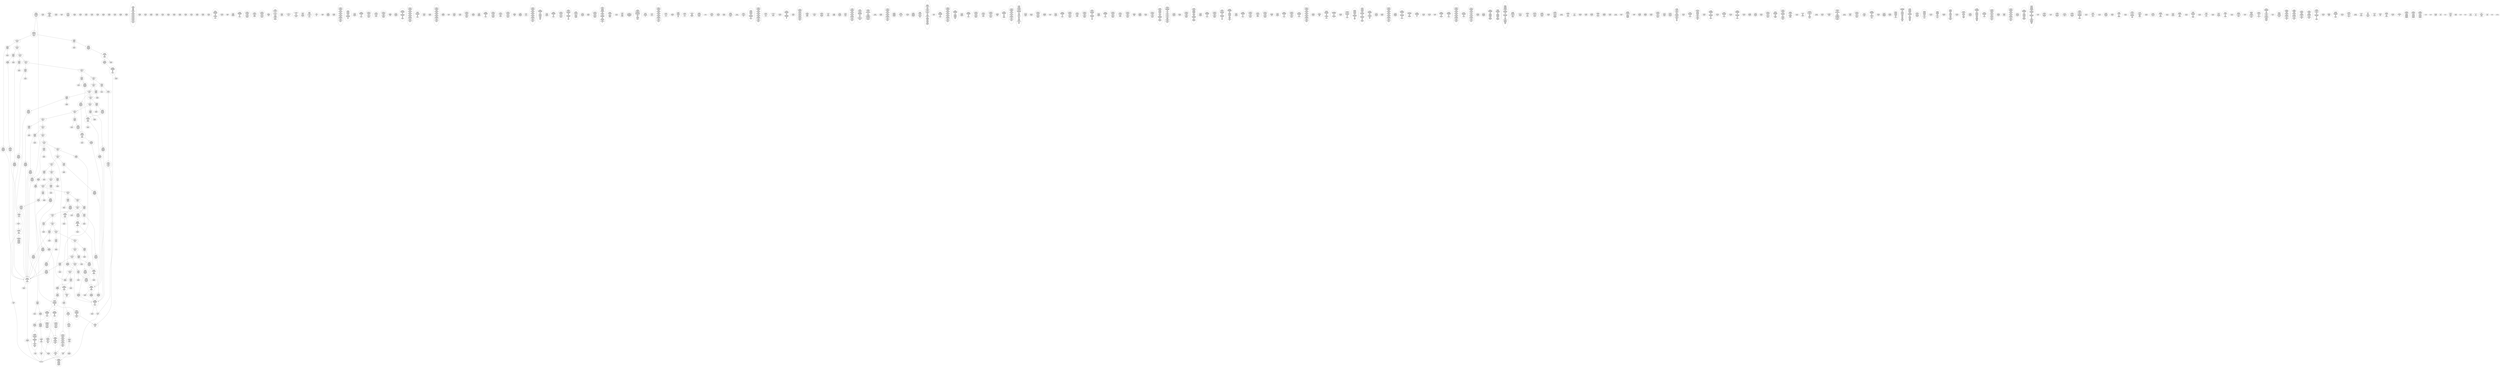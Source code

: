 /* Generated by GvGen v.1.0 (https://www.github.com/stricaud/gvgen) */

digraph G {
compound=true;
   node1 [label="[anywhere]"];
   node2 [label="# 0x0
PUSHX Data
PUSHX Data
MSTORE
PUSHX LogicData
CALLDATASIZE
LT
PUSHX Data
JUMPI
"];
   node3 [label="# 0xd
PUSHX Data
CALLDATALOAD
PUSHX BitData
SHR
PUSHX LogicData
EQ
PUSHX Data
JUMPI
"];
   node4 [label="# 0x1e
PUSHX LogicData
EQ
PUSHX Data
JUMPI
"];
   node5 [label="# 0x29
PUSHX LogicData
EQ
PUSHX Data
JUMPI
"];
   node6 [label="# 0x34
PUSHX LogicData
EQ
PUSHX Data
JUMPI
"];
   node7 [label="# 0x3f
PUSHX LogicData
EQ
PUSHX Data
JUMPI
"];
   node8 [label="# 0x4a
PUSHX LogicData
EQ
PUSHX Data
JUMPI
"];
   node9 [label="# 0x55
PUSHX LogicData
EQ
PUSHX Data
JUMPI
"];
   node10 [label="# 0x60
PUSHX LogicData
EQ
PUSHX Data
JUMPI
"];
   node11 [label="# 0x6b
PUSHX LogicData
EQ
PUSHX Data
JUMPI
"];
   node12 [label="# 0x76
PUSHX LogicData
EQ
PUSHX Data
JUMPI
"];
   node13 [label="# 0x81
PUSHX LogicData
EQ
PUSHX Data
JUMPI
"];
   node14 [label="# 0x8c
PUSHX LogicData
EQ
PUSHX Data
JUMPI
"];
   node15 [label="# 0x97
PUSHX LogicData
EQ
PUSHX Data
JUMPI
"];
   node16 [label="# 0xa2
PUSHX LogicData
EQ
PUSHX Data
JUMPI
"];
   node17 [label="# 0xad
PUSHX LogicData
EQ
PUSHX Data
JUMPI
"];
   node18 [label="# 0xb8
PUSHX LogicData
EQ
PUSHX Data
JUMPI
"];
   node19 [label="# 0xc3
PUSHX LogicData
EQ
PUSHX Data
JUMPI
"];
   node20 [label="# 0xce
PUSHX LogicData
EQ
PUSHX Data
JUMPI
"];
   node21 [label="# 0xd9
PUSHX LogicData
EQ
PUSHX Data
JUMPI
"];
   node22 [label="# 0xe4
PUSHX LogicData
EQ
PUSHX Data
JUMPI
"];
   node23 [label="# 0xef
PUSHX LogicData
EQ
PUSHX Data
JUMPI
"];
   node24 [label="# 0xfa
PUSHX LogicData
EQ
PUSHX Data
JUMPI
"];
   node25 [label="# 0x105
PUSHX LogicData
EQ
PUSHX Data
JUMPI
"];
   node26 [label="# 0x110
PUSHX LogicData
EQ
PUSHX Data
JUMPI
"];
   node27 [label="# 0x11b
PUSHX LogicData
EQ
PUSHX Data
JUMPI
"];
   node28 [label="# 0x126
PUSHX LogicData
EQ
PUSHX Data
JUMPI
"];
   node29 [label="# 0x131
PUSHX LogicData
EQ
PUSHX Data
JUMPI
"];
   node30 [label="# 0x13c
PUSHX LogicData
EQ
PUSHX Data
JUMPI
"];
   node31 [label="# 0x147
PUSHX LogicData
EQ
PUSHX Data
JUMPI
"];
   node32 [label="# 0x152
PUSHX LogicData
EQ
PUSHX Data
JUMPI
"];
   node33 [label="# 0x15d
PUSHX LogicData
EQ
PUSHX Data
JUMPI
"];
   node34 [label="# 0x168
PUSHX LogicData
EQ
PUSHX Data
JUMPI
"];
   node35 [label="# 0x173
PUSHX LogicData
EQ
PUSHX Data
JUMPI
"];
   node36 [label="# 0x17e
JUMPDEST
PUSHX Data
REVERT
"];
   node37 [label="# 0x183
JUMPDEST
CALLVALUE
ISZERO
PUSHX Data
JUMPI
"];
   node38 [label="# 0x18b
PUSHX Data
REVERT
"];
   node39 [label="# 0x18f
JUMPDEST
PUSHX Data
PUSHX Data
CALLDATASIZE
PUSHX Data
PUSHX Data
JUMP
"];
   node40 [label="# 0x19e
JUMPDEST
PUSHX Data
JUMP
"];
   node41 [label="# 0x1a3
JUMPDEST
PUSHX MemData
MLOAD
ISZERO
ISZERO
MSTORE
PUSHX ArithData
ADD
"];
   node42 [label="# 0x1af
JUMPDEST
PUSHX MemData
MLOAD
SUB
RETURN
"];
   node43 [label="# 0x1b8
JUMPDEST
CALLVALUE
ISZERO
PUSHX Data
JUMPI
"];
   node44 [label="# 0x1c0
PUSHX Data
REVERT
"];
   node45 [label="# 0x1c4
JUMPDEST
PUSHX Data
PUSHX Data
CALLDATASIZE
PUSHX Data
PUSHX Data
JUMP
"];
   node46 [label="# 0x1d3
JUMPDEST
PUSHX Data
JUMP
"];
   node47 [label="# 0x1d8
JUMPDEST
STOP
"];
   node48 [label="# 0x1da
JUMPDEST
CALLVALUE
ISZERO
PUSHX Data
JUMPI
"];
   node49 [label="# 0x1e2
PUSHX Data
REVERT
"];
   node50 [label="# 0x1e6
JUMPDEST
PUSHX Data
PUSHX Data
JUMP
"];
   node51 [label="# 0x1ef
JUMPDEST
PUSHX MemData
MLOAD
PUSHX Data
PUSHX Data
JUMP
"];
   node52 [label="# 0x1fc
JUMPDEST
CALLVALUE
ISZERO
PUSHX Data
JUMPI
"];
   node53 [label="# 0x204
PUSHX Data
REVERT
"];
   node54 [label="# 0x208
JUMPDEST
PUSHX Data
PUSHX Data
CALLDATASIZE
PUSHX Data
PUSHX Data
JUMP
"];
   node55 [label="# 0x217
JUMPDEST
PUSHX Data
JUMP
"];
   node56 [label="# 0x21c
JUMPDEST
PUSHX MemData
MLOAD
PUSHX ArithData
PUSHX BitData
PUSHX BitData
SHL
SUB
AND
MSTORE
PUSHX ArithData
ADD
PUSHX Data
JUMP
"];
   node57 [label="# 0x234
JUMPDEST
CALLVALUE
ISZERO
PUSHX Data
JUMPI
"];
   node58 [label="# 0x23c
PUSHX Data
REVERT
"];
   node59 [label="# 0x240
JUMPDEST
PUSHX Data
PUSHX Data
CALLDATASIZE
PUSHX Data
PUSHX Data
JUMP
"];
   node60 [label="# 0x24f
JUMPDEST
PUSHX Data
JUMP
"];
   node61 [label="# 0x254
JUMPDEST
CALLVALUE
ISZERO
PUSHX Data
JUMPI
"];
   node62 [label="# 0x25c
PUSHX Data
REVERT
"];
   node63 [label="# 0x260
JUMPDEST
PUSHX Data
PUSHX Data
CALLDATASIZE
PUSHX Data
PUSHX Data
JUMP
"];
   node64 [label="# 0x26f
JUMPDEST
PUSHX Data
JUMP
"];
   node65 [label="# 0x274
JUMPDEST
CALLVALUE
ISZERO
PUSHX Data
JUMPI
"];
   node66 [label="# 0x27c
PUSHX Data
REVERT
"];
   node67 [label="# 0x280
JUMPDEST
PUSHX StorData
SLOAD
"];
   node68 [label="# 0x285
JUMPDEST
PUSHX MemData
MLOAD
MSTORE
PUSHX ArithData
ADD
PUSHX Data
JUMP
"];
   node69 [label="# 0x293
JUMPDEST
CALLVALUE
ISZERO
PUSHX Data
JUMPI
"];
   node70 [label="# 0x29b
PUSHX Data
REVERT
"];
   node71 [label="# 0x29f
JUMPDEST
PUSHX Data
PUSHX Data
CALLDATASIZE
PUSHX Data
PUSHX Data
JUMP
"];
   node72 [label="# 0x2ae
JUMPDEST
PUSHX Data
JUMP
"];
   node73 [label="# 0x2b3
JUMPDEST
CALLVALUE
ISZERO
PUSHX Data
JUMPI
"];
   node74 [label="# 0x2bb
PUSHX Data
REVERT
"];
   node75 [label="# 0x2bf
JUMPDEST
PUSHX Data
PUSHX Data
CALLDATASIZE
PUSHX Data
PUSHX Data
JUMP
"];
   node76 [label="# 0x2ce
JUMPDEST
PUSHX Data
JUMP
"];
   node77 [label="# 0x2d3
JUMPDEST
CALLVALUE
ISZERO
PUSHX Data
JUMPI
"];
   node78 [label="# 0x2db
PUSHX Data
REVERT
"];
   node79 [label="# 0x2df
JUMPDEST
PUSHX Data
PUSHX Data
CALLDATASIZE
PUSHX Data
PUSHX Data
JUMP
"];
   node80 [label="# 0x2ee
JUMPDEST
PUSHX Data
JUMP
"];
   node81 [label="# 0x2f3
JUMPDEST
CALLVALUE
ISZERO
PUSHX Data
JUMPI
"];
   node82 [label="# 0x2fb
PUSHX Data
REVERT
"];
   node83 [label="# 0x2ff
JUMPDEST
PUSHX Data
PUSHX Data
CALLDATASIZE
PUSHX Data
PUSHX Data
JUMP
"];
   node84 [label="# 0x30e
JUMPDEST
PUSHX Data
JUMP
"];
   node85 [label="# 0x313
JUMPDEST
CALLVALUE
ISZERO
PUSHX Data
JUMPI
"];
   node86 [label="# 0x31b
PUSHX Data
REVERT
"];
   node87 [label="# 0x31f
JUMPDEST
PUSHX Data
PUSHX Data
CALLDATASIZE
PUSHX Data
PUSHX Data
JUMP
"];
   node88 [label="# 0x32e
JUMPDEST
PUSHX Data
JUMP
"];
   node89 [label="# 0x333
JUMPDEST
CALLVALUE
ISZERO
PUSHX Data
JUMPI
"];
   node90 [label="# 0x33b
PUSHX Data
REVERT
"];
   node91 [label="# 0x33f
JUMPDEST
PUSHX Data
PUSHX Data
CALLDATASIZE
PUSHX Data
PUSHX Data
JUMP
"];
   node92 [label="# 0x34e
JUMPDEST
PUSHX Data
JUMP
"];
   node93 [label="# 0x353
JUMPDEST
CALLVALUE
ISZERO
PUSHX Data
JUMPI
"];
   node94 [label="# 0x35b
PUSHX Data
REVERT
"];
   node95 [label="# 0x35f
JUMPDEST
PUSHX Data
PUSHX Data
CALLDATASIZE
PUSHX Data
PUSHX Data
JUMP
"];
   node96 [label="# 0x36e
JUMPDEST
PUSHX Data
JUMP
"];
   node97 [label="# 0x373
JUMPDEST
CALLVALUE
ISZERO
PUSHX Data
JUMPI
"];
   node98 [label="# 0x37b
PUSHX Data
REVERT
"];
   node99 [label="# 0x37f
JUMPDEST
PUSHX Data
PUSHX Data
JUMP
"];
   node100 [label="# 0x388
JUMPDEST
PUSHX Data
MLOAD
ISZERO
ISZERO
MSTORE
ISZERO
ISZERO
PUSHX ArithData
ADD
MSTORE
ADD
MSTORE
PUSHX ArithData
ADD
MSTORE
PUSHX ArithData
ADD
MSTORE
PUSHX ArithData
ADD
MSTORE
PUSHX ArithData
ADD
MSTORE
PUSHX ArithData
ADD
MSTORE
PUSHX ArithData
ADD
PUSHX Data
JUMP
"];
   node101 [label="# 0x3c5
JUMPDEST
CALLVALUE
ISZERO
PUSHX Data
JUMPI
"];
   node102 [label="# 0x3cd
PUSHX Data
REVERT
"];
   node103 [label="# 0x3d1
JUMPDEST
PUSHX Data
PUSHX Data
CALLDATASIZE
PUSHX Data
PUSHX Data
JUMP
"];
   node104 [label="# 0x3e0
JUMPDEST
PUSHX Data
JUMP
"];
   node105 [label="# 0x3e5
JUMPDEST
PUSHX Data
PUSHX Data
JUMP
"];
   node106 [label="# 0x3ed
JUMPDEST
CALLVALUE
ISZERO
PUSHX Data
JUMPI
"];
   node107 [label="# 0x3f5
PUSHX Data
REVERT
"];
   node108 [label="# 0x3f9
JUMPDEST
PUSHX Data
PUSHX Data
CALLDATASIZE
PUSHX Data
PUSHX Data
JUMP
"];
   node109 [label="# 0x408
JUMPDEST
PUSHX Data
JUMP
"];
   node110 [label="# 0x40d
JUMPDEST
CALLVALUE
ISZERO
PUSHX Data
JUMPI
"];
   node111 [label="# 0x415
PUSHX Data
REVERT
"];
   node112 [label="# 0x419
JUMPDEST
PUSHX Data
PUSHX Data
JUMP
"];
   node113 [label="# 0x422
JUMPDEST
CALLVALUE
ISZERO
PUSHX Data
JUMPI
"];
   node114 [label="# 0x42a
PUSHX Data
REVERT
"];
   node115 [label="# 0x42e
JUMPDEST
PUSHX Data
PUSHX Data
CALLDATASIZE
PUSHX Data
PUSHX Data
JUMP
"];
   node116 [label="# 0x43d
JUMPDEST
PUSHX Data
JUMP
"];
   node117 [label="# 0x442
JUMPDEST
CALLVALUE
ISZERO
PUSHX Data
JUMPI
"];
   node118 [label="# 0x44a
PUSHX Data
REVERT
"];
   node119 [label="# 0x44e
JUMPDEST
PUSHX Data
PUSHX Data
JUMP
"];
   node120 [label="# 0x457
JUMPDEST
CALLVALUE
ISZERO
PUSHX Data
JUMPI
"];
   node121 [label="# 0x45f
PUSHX Data
REVERT
"];
   node122 [label="# 0x463
JUMPDEST
PUSHX Data
PUSHX Data
JUMP
"];
   node123 [label="# 0x46c
JUMPDEST
CALLVALUE
ISZERO
PUSHX Data
JUMPI
"];
   node124 [label="# 0x474
PUSHX Data
REVERT
"];
   node125 [label="# 0x478
JUMPDEST
PUSHX Data
PUSHX Data
CALLDATASIZE
PUSHX Data
PUSHX Data
JUMP
"];
   node126 [label="# 0x487
JUMPDEST
PUSHX Data
JUMP
"];
   node127 [label="# 0x48c
JUMPDEST
CALLVALUE
ISZERO
PUSHX Data
JUMPI
"];
   node128 [label="# 0x494
PUSHX Data
REVERT
"];
   node129 [label="# 0x498
JUMPDEST
PUSHX Data
PUSHX Data
CALLDATASIZE
PUSHX Data
PUSHX Data
JUMP
"];
   node130 [label="# 0x4a7
JUMPDEST
PUSHX Data
JUMP
"];
   node131 [label="# 0x4ac
JUMPDEST
CALLVALUE
ISZERO
PUSHX Data
JUMPI
"];
   node132 [label="# 0x4b4
PUSHX Data
REVERT
"];
   node133 [label="# 0x4b8
JUMPDEST
PUSHX Data
PUSHX Data
CALLDATASIZE
PUSHX Data
PUSHX Data
JUMP
"];
   node134 [label="# 0x4c7
JUMPDEST
PUSHX Data
JUMP
"];
   node135 [label="# 0x4cc
JUMPDEST
CALLVALUE
ISZERO
PUSHX Data
JUMPI
"];
   node136 [label="# 0x4d4
PUSHX Data
REVERT
"];
   node137 [label="# 0x4d8
JUMPDEST
PUSHX Data
PUSHX Data
CALLDATASIZE
PUSHX Data
PUSHX Data
JUMP
"];
   node138 [label="# 0x4e7
JUMPDEST
PUSHX Data
JUMP
"];
   node139 [label="# 0x4ec
JUMPDEST
CALLVALUE
ISZERO
PUSHX Data
JUMPI
"];
   node140 [label="# 0x4f4
PUSHX Data
REVERT
"];
   node141 [label="# 0x4f8
JUMPDEST
PUSHX Data
PUSHX Data
CALLDATASIZE
PUSHX Data
PUSHX Data
JUMP
"];
   node142 [label="# 0x507
JUMPDEST
PUSHX Data
JUMP
"];
   node143 [label="# 0x50c
JUMPDEST
CALLVALUE
ISZERO
PUSHX Data
JUMPI
"];
   node144 [label="# 0x514
PUSHX Data
REVERT
"];
   node145 [label="# 0x518
JUMPDEST
PUSHX Data
PUSHX Data
CALLDATASIZE
PUSHX Data
PUSHX Data
JUMP
"];
   node146 [label="# 0x527
JUMPDEST
PUSHX Data
JUMP
"];
   node147 [label="# 0x52c
JUMPDEST
CALLVALUE
ISZERO
PUSHX Data
JUMPI
"];
   node148 [label="# 0x534
PUSHX Data
REVERT
"];
   node149 [label="# 0x538
JUMPDEST
PUSHX Data
PUSHX Data
CALLDATASIZE
PUSHX Data
PUSHX Data
JUMP
"];
   node150 [label="# 0x547
JUMPDEST
PUSHX Data
JUMP
"];
   node151 [label="# 0x54c
JUMPDEST
CALLVALUE
ISZERO
PUSHX Data
JUMPI
"];
   node152 [label="# 0x554
PUSHX Data
REVERT
"];
   node153 [label="# 0x558
JUMPDEST
PUSHX Data
PUSHX Data
CALLDATASIZE
PUSHX Data
PUSHX Data
JUMP
"];
   node154 [label="# 0x567
JUMPDEST
PUSHX Data
JUMP
"];
   node155 [label="# 0x56c
JUMPDEST
CALLVALUE
ISZERO
PUSHX Data
JUMPI
"];
   node156 [label="# 0x574
PUSHX Data
REVERT
"];
   node157 [label="# 0x578
JUMPDEST
PUSHX Data
PUSHX Data
CALLDATASIZE
PUSHX Data
PUSHX Data
JUMP
"];
   node158 [label="# 0x587
JUMPDEST
PUSHX Data
JUMP
"];
   node159 [label="# 0x58c
JUMPDEST
CALLVALUE
ISZERO
PUSHX Data
JUMPI
"];
   node160 [label="# 0x594
PUSHX Data
REVERT
"];
   node161 [label="# 0x598
JUMPDEST
PUSHX Data
PUSHX Data
CALLDATASIZE
PUSHX Data
PUSHX Data
JUMP
"];
   node162 [label="# 0x5a7
JUMPDEST
PUSHX Data
JUMP
"];
   node163 [label="# 0x5ac
JUMPDEST
CALLVALUE
ISZERO
PUSHX Data
JUMPI
"];
   node164 [label="# 0x5b4
PUSHX Data
REVERT
"];
   node165 [label="# 0x5b8
JUMPDEST
PUSHX Data
PUSHX Data
JUMP
"];
   node166 [label="# 0x5c1
JUMPDEST
PUSHX Data
PUSHX ArithData
PUSHX BitData
PUSHX BitData
SHL
SUB
NOT
AND
PUSHX BitData
PUSHX BitData
SHL
EQ
PUSHX Data
JUMPI
"];
   node167 [label="# 0x5dd
PUSHX Data
PUSHX Data
JUMP
"];
   node168 [label="# 0x5e6
JUMPDEST
JUMP
"];
   node169 [label="# 0x5ec
JUMPDEST
CALLER
PUSHX Data
PUSHX Data
JUMP
"];
   node170 [label="# 0x5f5
JUMPDEST
PUSHX ArithData
PUSHX BitData
PUSHX BitData
SHL
SUB
AND
EQ
PUSHX Data
JUMPI
"];
   node171 [label="# 0x604
PUSHX MemData
MLOAD
PUSHX BitData
PUSHX BitData
SHL
MSTORE
PUSHX ArithData
ADD
PUSHX Data
PUSHX Data
JUMP
"];
   node172 [label="# 0x61b
JUMPDEST
PUSHX MemData
MLOAD
SUB
REVERT
"];
   node173 [label="# 0x624
JUMPDEST
PUSHX StorData
SLOAD
PUSHX BitData
AND
ISZERO
PUSHX Data
JUMPI
"];
   node174 [label="# 0x630
PUSHX MemData
MLOAD
PUSHX BitData
PUSHX BitData
SHL
MSTORE
PUSHX ArithData
ADD
PUSHX Data
PUSHX Data
JUMP
"];
   node175 [label="# 0x647
JUMPDEST
PUSHX Data
SSTORE
JUMP
"];
   node176 [label="# 0x64c
JUMPDEST
PUSHX Data
PUSHX StorData
SLOAD
PUSHX Data
PUSHX Data
JUMP
"];
   node177 [label="# 0x65b
JUMPDEST
PUSHX ArithData
ADD
PUSHX ArithData
DIV
MUL
PUSHX ArithData
ADD
PUSHX MemData
MLOAD
ADD
PUSHX Data
MSTORE
MSTORE
PUSHX ArithData
ADD
SLOAD
PUSHX Data
PUSHX Data
JUMP
"];
   node178 [label="# 0x687
JUMPDEST
ISZERO
PUSHX Data
JUMPI
"];
   node179 [label="# 0x68e
PUSHX LogicData
LT
PUSHX Data
JUMPI
"];
   node180 [label="# 0x696
PUSHX ArithData
SLOAD
DIV
MUL
MSTORE
PUSHX ArithData
ADD
PUSHX Data
JUMP
"];
   node181 [label="# 0x6a9
JUMPDEST
ADD
PUSHX Data
MSTORE
PUSHX Data
PUSHX Data
SHA3
"];
   node182 [label="# 0x6b7
JUMPDEST
SLOAD
MSTORE
PUSHX ArithData
ADD
PUSHX ArithData
ADD
GT
PUSHX Data
JUMPI
"];
   node183 [label="# 0x6cb
SUB
PUSHX BitData
AND
ADD
"];
   node184 [label="# 0x6d4
JUMPDEST
JUMP
"];
   node185 [label="# 0x6de
JUMPDEST
PUSHX Data
PUSHX Data
PUSHX Data
JUMP
"];
   node186 [label="# 0x6e9
JUMPDEST
PUSHX Data
JUMPI
"];
   node187 [label="# 0x6ee
PUSHX MemData
MLOAD
PUSHX BitData
PUSHX BitData
SHL
MSTORE
PUSHX Data
PUSHX ArithData
ADD
MSTORE
PUSHX Data
PUSHX ArithData
ADD
MSTORE
PUSHX Data
PUSHX ArithData
ADD
MSTORE
PUSHX BitData
PUSHX BitData
SHL
PUSHX ArithData
ADD
MSTORE
PUSHX ArithData
ADD
PUSHX Data
JUMP
"];
   node188 [label="# 0x74a
JUMPDEST
PUSHX Data
MSTORE
PUSHX Data
PUSHX Data
MSTORE
PUSHX Data
SHA3
SLOAD
PUSHX ArithData
PUSHX BitData
PUSHX BitData
SHL
SUB
AND
JUMP
"];
   node189 [label="# 0x766
JUMPDEST
CALLER
PUSHX Data
PUSHX Data
JUMP
"];
   node190 [label="# 0x76f
JUMPDEST
PUSHX ArithData
PUSHX BitData
PUSHX BitData
SHL
SUB
AND
EQ
PUSHX Data
JUMPI
"];
   node191 [label="# 0x77e
PUSHX MemData
MLOAD
PUSHX BitData
PUSHX BitData
SHL
MSTORE
PUSHX ArithData
ADD
PUSHX Data
PUSHX Data
JUMP
"];
   node192 [label="# 0x795
JUMPDEST
PUSHX StorData
SLOAD
PUSHX BitData
AND
ISZERO
PUSHX Data
JUMPI
"];
   node193 [label="# 0x7a1
PUSHX MemData
MLOAD
PUSHX BitData
PUSHX BitData
SHL
MSTORE
PUSHX ArithData
ADD
PUSHX Data
PUSHX Data
JUMP
"];
   node194 [label="# 0x7b8
JUMPDEST
PUSHX Data
SSTORE
JUMP
"];
   node195 [label="# 0x7bd
JUMPDEST
PUSHX Data
PUSHX Data
PUSHX Data
JUMP
"];
   node196 [label="# 0x7c8
JUMPDEST
PUSHX ArithData
PUSHX BitData
PUSHX BitData
SHL
SUB
AND
PUSHX ArithData
PUSHX BitData
PUSHX BitData
SHL
SUB
AND
EQ
ISZERO
PUSHX Data
JUMPI
"];
   node197 [label="# 0x7e5
PUSHX MemData
MLOAD
PUSHX BitData
PUSHX BitData
SHL
MSTORE
PUSHX Data
PUSHX ArithData
ADD
MSTORE
PUSHX Data
PUSHX ArithData
ADD
MSTORE
PUSHX Data
PUSHX ArithData
ADD
MSTORE
PUSHX BitData
PUSHX BitData
SHL
PUSHX ArithData
ADD
MSTORE
PUSHX ArithData
ADD
PUSHX Data
JUMP
"];
   node198 [label="# 0x836
JUMPDEST
CALLER
PUSHX ArithData
PUSHX BitData
PUSHX BitData
SHL
SUB
AND
EQ
PUSHX Data
JUMPI
"];
   node199 [label="# 0x848
PUSHX Data
CALLER
PUSHX Data
JUMP
"];
   node200 [label="# 0x852
JUMPDEST
PUSHX Data
JUMPI
"];
   node201 [label="# 0x857
PUSHX MemData
MLOAD
PUSHX BitData
PUSHX BitData
SHL
MSTORE
PUSHX Data
PUSHX ArithData
ADD
MSTORE
PUSHX Data
PUSHX ArithData
ADD
MSTORE
PUSHX Data
PUSHX ArithData
ADD
MSTORE
PUSHX BitData
PUSHX BitData
SHL
PUSHX ArithData
ADD
MSTORE
PUSHX ArithData
ADD
PUSHX Data
JUMP
"];
   node202 [label="# 0x8bf
JUMPDEST
PUSHX Data
PUSHX Data
JUMP
"];
   node203 [label="# 0x8c9
JUMPDEST
JUMP
"];
   node204 [label="# 0x8ce
JUMPDEST
PUSHX Data
CALLER
PUSHX Data
JUMP
"];
   node205 [label="# 0x8d8
JUMPDEST
PUSHX Data
JUMPI
"];
   node206 [label="# 0x8dd
PUSHX MemData
MLOAD
PUSHX BitData
PUSHX BitData
SHL
MSTORE
PUSHX ArithData
ADD
PUSHX Data
PUSHX Data
JUMP
"];
   node207 [label="# 0x8f4
JUMPDEST
PUSHX Data
PUSHX Data
JUMP
"];
   node208 [label="# 0x8ff
JUMPDEST
CALLER
PUSHX Data
PUSHX Data
JUMP
"];
   node209 [label="# 0x908
JUMPDEST
PUSHX ArithData
PUSHX BitData
PUSHX BitData
SHL
SUB
AND
EQ
PUSHX Data
JUMPI
"];
   node210 [label="# 0x917
PUSHX MemData
MLOAD
PUSHX BitData
PUSHX BitData
SHL
MSTORE
PUSHX ArithData
ADD
PUSHX Data
PUSHX Data
JUMP
"];
   node211 [label="# 0x92e
JUMPDEST
PUSHX StorData
SLOAD
PUSHX BitData
AND
ISZERO
PUSHX Data
JUMPI
"];
   node212 [label="# 0x93a
PUSHX MemData
MLOAD
PUSHX BitData
PUSHX BitData
SHL
MSTORE
PUSHX ArithData
ADD
PUSHX Data
PUSHX Data
JUMP
"];
   node213 [label="# 0x951
JUMPDEST
PUSHX Data
SSTORE
JUMP
"];
   node214 [label="# 0x956
JUMPDEST
PUSHX Data
PUSHX Data
PUSHX Data
JUMP
"];
   node215 [label="# 0x961
JUMPDEST
LT
PUSHX Data
JUMPI
"];
   node216 [label="# 0x968
PUSHX MemData
MLOAD
PUSHX BitData
PUSHX BitData
SHL
MSTORE
PUSHX Data
PUSHX ArithData
ADD
MSTORE
PUSHX Data
PUSHX ArithData
ADD
MSTORE
PUSHX Data
PUSHX ArithData
ADD
MSTORE
PUSHX BitData
PUSHX BitData
SHL
PUSHX ArithData
ADD
MSTORE
PUSHX ArithData
ADD
PUSHX Data
JUMP
"];
   node217 [label="# 0x9c3
JUMPDEST
PUSHX ArithData
PUSHX BitData
PUSHX BitData
SHL
SUB
AND
PUSHX Data
MSTORE
PUSHX Data
PUSHX Data
MSTORE
PUSHX Data
SHA3
MSTORE
MSTORE
SHA3
SLOAD
JUMP
"];
   node218 [label="# 0x9ec
JUMPDEST
CALLER
PUSHX Data
PUSHX Data
JUMP
"];
   node219 [label="# 0x9f5
JUMPDEST
PUSHX ArithData
PUSHX BitData
PUSHX BitData
SHL
SUB
AND
EQ
PUSHX Data
JUMPI
"];
   node220 [label="# 0xa04
PUSHX MemData
MLOAD
PUSHX BitData
PUSHX BitData
SHL
MSTORE
PUSHX ArithData
ADD
PUSHX Data
PUSHX Data
JUMP
"];
   node221 [label="# 0xa1b
JUMPDEST
PUSHX StorData
SLOAD
PUSHX ArithData
PUSHX BitData
PUSHX BitData
SHL
SUB
NOT
AND
PUSHX ArithData
PUSHX BitData
PUSHX BitData
SHL
SUB
AND
OR
SSTORE
JUMP
"];
   node222 [label="# 0xa3d
JUMPDEST
PUSHX Data
PUSHX MemData
MLOAD
PUSHX ArithData
ADD
PUSHX Data
MSTORE
PUSHX Data
MSTORE
PUSHX Data
JUMP
"];
   node223 [label="# 0xa58
JUMPDEST
PUSHX Data
PUSHX Data
PUSHX Data
JUMP
"];
   node224 [label="# 0xa63
JUMPDEST
PUSHX Data
JUMPI
"];
   node225 [label="# 0xa68
PUSHX MemData
MLOAD
PUSHX BitData
PUSHX BitData
SHL
MSTORE
PUSHX ArithData
ADD
PUSHX Data
PUSHX Data
JUMP
"];
   node226 [label="# 0xa7f
JUMPDEST
PUSHX StorData
SLOAD
PUSHX Data
MSTORE
PUSHX Data
PUSHX Data
MSTORE
PUSHX MemData
SHA3
SLOAD
MLOAD
PUSHX BitData
PUSHX BitData
SHL
MSTORE
PUSHX ArithData
PUSHX BitData
PUSHX BitData
SHL
SUB
AND
PUSHX Data
PUSHX Data
PUSHX ArithData
ADD
MSTORE
PUSHX ArithData
ADD
JUMP
"];
   node227 [label="# 0xac1
JUMPDEST
PUSHX Data
PUSHX MemData
MLOAD
SUB
EXTCODESIZE
ISZERO
ISZERO
PUSHX Data
JUMPI
"];
   node228 [label="# 0xad5
PUSHX Data
REVERT
"];
   node229 [label="# 0xad9
JUMPDEST
GAS
STATICCALL
ISZERO
ISZERO
PUSHX Data
JUMPI
"];
   node230 [label="# 0xae4
RETURNDATASIZE
PUSHX Data
RETURNDATACOPY
RETURNDATASIZE
PUSHX Data
REVERT
"];
   node231 [label="# 0xaed
JUMPDEST
PUSHX MemData
MLOAD
RETURNDATASIZE
PUSHX Data
RETURNDATACOPY
PUSHX ArithData
RETURNDATASIZE
ADD
PUSHX BitData
NOT
AND
ADD
PUSHX Data
MSTORE
PUSHX Data
ADD
PUSHX Data
JUMP
"];
   node232 [label="# 0xb15
JUMPDEST
PUSHX Data
PUSHX Data
PUSHX StorData
SLOAD
JUMP
"];
   node233 [label="# 0xb20
JUMPDEST
LT
PUSHX Data
JUMPI
"];
   node234 [label="# 0xb27
PUSHX MemData
MLOAD
PUSHX BitData
PUSHX BitData
SHL
MSTORE
PUSHX Data
PUSHX ArithData
ADD
MSTORE
PUSHX Data
PUSHX ArithData
ADD
MSTORE
PUSHX Data
PUSHX ArithData
ADD
MSTORE
PUSHX BitData
PUSHX BitData
SHL
PUSHX ArithData
ADD
MSTORE
PUSHX ArithData
ADD
PUSHX Data
JUMP
"];
   node235 [label="# 0xb83
JUMPDEST
PUSHX StorData
SLOAD
LT
PUSHX Data
JUMPI
"];
   node236 [label="# 0xb8f
PUSHX Data
PUSHX Data
JUMP
"];
   node237 [label="# 0xb96
JUMPDEST
PUSHX Data
MSTORE
PUSHX Data
PUSHX Data
SHA3
ADD
SLOAD
JUMP
"];
   node238 [label="# 0xba8
JUMPDEST
PUSHX Data
PUSHX Data
NUMBER
PUSHX Data
PUSHX Data
JUMP
"];
   node239 [label="# 0xbbd
JUMPDEST
PUSHX StorData
SLOAD
LT
PUSHX Data
JUMPI
"];
   node240 [label="# 0xbc9
PUSHX StorData
SLOAD
ISZERO
ISZERO
PUSHX Data
PUSHX Data
JUMP
"];
   node241 [label="# 0xbd8
JUMPDEST
PUSHX Data
PUSHX StorData
SLOAD
PUSHX Data
PUSHX Data
JUMP
"];
   node242 [label="# 0xbea
JUMPDEST
"];
   node243 [label="# 0xbed
JUMPDEST
PUSHX StorData
SLOAD
PUSHX Data
JUMPI
"];
   node244 [label="# 0xbf5
PUSHX Data
PUSHX Data
PUSHX Data
JUMP
"];
   node245 [label="# 0xc01
JUMPDEST
PUSHX Data
JUMP
"];
   node246 [label="# 0xc0d
JUMPDEST
PUSHX Data
PUSHX Data
PUSHX StorData
SLOAD
PUSHX Data
JUMP
"];
   node247 [label="# 0xc1c
JUMPDEST
PUSHX Data
"];
   node248 [label="# 0xc27
JUMPDEST
PUSHX StorData
SLOAD
PUSHX StorData
SLOAD
JUMP
"];
   node249 [label="# 0xc3c
JUMPDEST
PUSHX Data
MSTORE
PUSHX Data
PUSHX Data
MSTORE
PUSHX Data
SHA3
SLOAD
PUSHX ArithData
PUSHX BitData
PUSHX BitData
SHL
SUB
AND
PUSHX Data
JUMPI
"];
   node250 [label="# 0xc5a
PUSHX MemData
MLOAD
PUSHX BitData
PUSHX BitData
SHL
MSTORE
PUSHX Data
PUSHX ArithData
ADD
MSTORE
PUSHX Data
PUSHX ArithData
ADD
MSTORE
PUSHX Data
PUSHX ArithData
ADD
MSTORE
PUSHX BitData
PUSHX BitData
SHL
PUSHX ArithData
ADD
MSTORE
PUSHX ArithData
ADD
PUSHX Data
JUMP
"];
   node251 [label="# 0xcb3
JUMPDEST
PUSHX LogicData
PUSHX StorData
SLOAD
GT
ISZERO
PUSHX Data
JUMPI
"];
   node252 [label="# 0xcc1
PUSHX StorData
SLOAD
NUMBER
LT
ISZERO
"];
   node253 [label="# 0xcc8
JUMPDEST
PUSHX Data
JUMPI
"];
   node254 [label="# 0xccd
PUSHX MemData
MLOAD
PUSHX BitData
PUSHX BitData
SHL
MSTORE
PUSHX Data
PUSHX ArithData
ADD
MSTORE
PUSHX Data
PUSHX ArithData
ADD
MSTORE
PUSHX BitData
PUSHX BitData
SHL
PUSHX ArithData
ADD
MSTORE
PUSHX ArithData
ADD
PUSHX Data
JUMP
"];
   node255 [label="# 0xd11
JUMPDEST
PUSHX Data
PUSHX Data
PUSHX StorData
SLOAD
JUMP
"];
   node256 [label="# 0xd1c
JUMPDEST
PUSHX Data
PUSHX StorData
SLOAD
PUSHX Data
PUSHX Data
JUMP
"];
   node257 [label="# 0xd2e
JUMPDEST
PUSHX StorData
SLOAD
GT
PUSHX Data
JUMPI
"];
   node258 [label="# 0xd3b
PUSHX LogicData
GT
ISZERO
PUSHX Data
JUMPI
"];
   node259 [label="# 0xd46
PUSHX Data
PUSHX Data
JUMP
"];
   node260 [label="# 0xd4e
JUMPDEST
PUSHX ArithData
PUSHX BitData
PUSHX BitData
SHL
SUB
AND
CALLER
PUSHX ArithData
PUSHX BitData
PUSHX BitData
SHL
SUB
AND
EQ
"];
   node261 [label="# 0xd63
JUMPDEST
PUSHX Data
JUMPI
"];
   node262 [label="# 0xd68
PUSHX MemData
MLOAD
PUSHX BitData
PUSHX BitData
SHL
MSTORE
PUSHX Data
PUSHX ArithData
ADD
MSTORE
PUSHX Data
PUSHX ArithData
ADD
MSTORE
PUSHX Data
PUSHX ArithData
ADD
MSTORE
PUSHX ArithData
ADD
PUSHX Data
JUMP
"];
   node263 [label="# 0xdaf
JUMPDEST
PUSHX StorData
SLOAD
NUMBER
ISZERO
PUSHX Data
JUMPI
"];
   node264 [label="# 0xdba
PUSHX StorData
SLOAD
PUSHX Data
JUMP
"];
   node265 [label="# 0xdc2
JUMPDEST
PUSHX StorData
SLOAD
PUSHX Data
PUSHX Data
PUSHX Data
JUMP
"];
   node266 [label="# 0xdd0
JUMPDEST
EQ
ISZERO
PUSHX Data
JUMPI
"];
   node267 [label="# 0xdd8
NUMBER
PUSHX Data
SSTORE
"];
   node268 [label="# 0xddc
JUMPDEST
PUSHX Data
PUSHX Data
PUSHX Data
JUMP
"];
   node269 [label="# 0xde8
JUMPDEST
CALLVALUE
EQ
PUSHX Data
JUMPI
"];
   node270 [label="# 0xdf6
PUSHX MemData
MLOAD
PUSHX BitData
PUSHX BitData
SHL
MSTORE
PUSHX Data
PUSHX ArithData
ADD
MSTORE
PUSHX Data
PUSHX ArithData
ADD
MSTORE
PUSHX BitData
PUSHX BitData
SHL
PUSHX ArithData
ADD
MSTORE
PUSHX ArithData
ADD
PUSHX Data
JUMP
"];
   node271 [label="# 0xe38
JUMPDEST
PUSHX StorData
SLOAD
PUSHX MemData
MLOAD
PUSHX Data
PUSHX ArithData
PUSHX BitData
PUSHX BitData
SHL
SUB
AND
CALLVALUE
GAS
CALL
RETURNDATASIZE
PUSHX LogicData
EQ
PUSHX Data
JUMPI
"];
   node272 [label="# 0xe64
PUSHX MemData
MLOAD
PUSHX BitData
NOT
PUSHX ArithData
RETURNDATASIZE
ADD
AND
ADD
PUSHX Data
MSTORE
RETURNDATASIZE
MSTORE
RETURNDATASIZE
PUSHX Data
PUSHX ArithData
ADD
RETURNDATACOPY
PUSHX Data
JUMP
"];
   node273 [label="# 0xe85
JUMPDEST
PUSHX Data
"];
   node274 [label="# 0xe8a
JUMPDEST
PUSHX Data
JUMPI
"];
   node275 [label="# 0xe94
PUSHX MemData
MLOAD
PUSHX BitData
PUSHX BitData
SHL
MSTORE
PUSHX Data
PUSHX ArithData
ADD
MSTORE
PUSHX Data
PUSHX ArithData
ADD
MSTORE
PUSHX BitData
PUSHX BitData
SHL
PUSHX ArithData
ADD
MSTORE
PUSHX ArithData
ADD
PUSHX Data
JUMP
"];
   node276 [label="# 0xece
JUMPDEST
PUSHX Data
PUSHX Data
NUMBER
PUSHX Data
PUSHX Data
JUMP
"];
   node277 [label="# 0xee1
JUMPDEST
BLOCKHASH
PUSHX LogicData
GT
PUSHX Data
JUMPI
"];
   node278 [label="# 0xeeb
PUSHX Data
PUSHX Data
JUMP
"];
   node279 [label="# 0xef1
JUMPDEST
PUSHX Data
PUSHX Data
PUSHX Data
PUSHX Data
PUSHX Data
JUMP
"];
   node280 [label="# 0xf00
JUMPDEST
MSTORE
PUSHX ArithData
ADD
MSTORE
PUSHX ArithData
ADD
PUSHX Data
SHA3
SLOAD
"];
   node281 [label="# 0xf10
JUMPDEST
PUSHX Data
MLOAD
PUSHX ArithData
ADD
MSTORE
ADD
MSTORE
PUSHX ArithData
ADD
MSTORE
PUSHX ArithData
ADD
PUSHX MemData
MLOAD
PUSHX BitData
NOT
SUB
ADD
MSTORE
MSTORE
MLOAD
PUSHX ArithData
ADD
SHA3
PUSHX Data
MSTORE
PUSHX Data
MSTORE
SHA3
SSTORE
PUSHX Data
MSTORE
SHA3
SSTORE
PUSHX Data
CALLER
PUSHX Data
JUMP
"];
   node282 [label="# 0xf67
JUMPDEST
JUMP
"];
   node283 [label="# 0xf71
JUMPDEST
PUSHX Data
PUSHX ArithData
PUSHX BitData
PUSHX BitData
SHL
SUB
AND
PUSHX Data
JUMPI
"];
   node284 [label="# 0xf82
PUSHX MemData
MLOAD
PUSHX BitData
PUSHX BitData
SHL
MSTORE
PUSHX Data
PUSHX ArithData
ADD
MSTORE
PUSHX Data
PUSHX ArithData
ADD
MSTORE
PUSHX Data
PUSHX ArithData
ADD
MSTORE
PUSHX BitData
PUSHX BitData
SHL
PUSHX ArithData
ADD
MSTORE
PUSHX ArithData
ADD
PUSHX Data
JUMP
"];
   node285 [label="# 0xfdc
JUMPDEST
PUSHX ArithData
PUSHX BitData
PUSHX BitData
SHL
SUB
AND
PUSHX Data
MSTORE
PUSHX Data
PUSHX Data
MSTORE
PUSHX Data
SHA3
SLOAD
JUMP
"];
   node286 [label="# 0xff8
JUMPDEST
CALLER
PUSHX Data
PUSHX Data
JUMP
"];
   node287 [label="# 0x1001
JUMPDEST
PUSHX ArithData
PUSHX BitData
PUSHX BitData
SHL
SUB
AND
EQ
PUSHX Data
JUMPI
"];
   node288 [label="# 0x1010
PUSHX MemData
MLOAD
PUSHX BitData
PUSHX BitData
SHL
MSTORE
PUSHX ArithData
ADD
PUSHX Data
PUSHX Data
JUMP
"];
   node289 [label="# 0x1027
JUMPDEST
PUSHX Data
PUSHX Data
PUSHX Data
JUMP
"];
   node290 [label="# 0x1031
JUMPDEST
JUMP
"];
   node291 [label="# 0x1033
JUMPDEST
CALLER
PUSHX Data
PUSHX Data
JUMP
"];
   node292 [label="# 0x103c
JUMPDEST
PUSHX ArithData
PUSHX BitData
PUSHX BitData
SHL
SUB
AND
EQ
PUSHX Data
JUMPI
"];
   node293 [label="# 0x104b
PUSHX MemData
MLOAD
PUSHX BitData
PUSHX BitData
SHL
MSTORE
PUSHX ArithData
ADD
PUSHX Data
PUSHX Data
JUMP
"];
   node294 [label="# 0x1062
JUMPDEST
PUSHX StorData
SLOAD
PUSHX BitData
AND
ISZERO
PUSHX Data
JUMPI
"];
   node295 [label="# 0x106e
PUSHX MemData
MLOAD
PUSHX BitData
PUSHX BitData
SHL
MSTORE
PUSHX ArithData
ADD
PUSHX Data
PUSHX Data
JUMP
"];
   node296 [label="# 0x1085
JUMPDEST
PUSHX Data
SSTORE
JUMP
"];
   node297 [label="# 0x108a
JUMPDEST
PUSHX StorData
SLOAD
PUSHX ArithData
PUSHX BitData
PUSHX BitData
SHL
SUB
AND
JUMP
"];
   node298 [label="# 0x1099
JUMPDEST
PUSHX Data
PUSHX StorData
SLOAD
PUSHX Data
PUSHX Data
JUMP
"];
   node299 [label="# 0x10a8
JUMPDEST
PUSHX ArithData
PUSHX BitData
PUSHX BitData
SHL
SUB
AND
CALLER
EQ
ISZERO
PUSHX Data
JUMPI
"];
   node300 [label="# 0x10ba
PUSHX MemData
MLOAD
PUSHX BitData
PUSHX BitData
SHL
MSTORE
PUSHX Data
PUSHX ArithData
ADD
MSTORE
PUSHX Data
PUSHX ArithData
ADD
MSTORE
PUSHX BitData
PUSHX BitData
SHL
PUSHX ArithData
ADD
MSTORE
PUSHX ArithData
ADD
PUSHX Data
JUMP
"];
   node301 [label="# 0x10fd
JUMPDEST
CALLER
PUSHX Data
MSTORE
PUSHX Data
PUSHX ArithData
MSTORE
PUSHX MemData
SHA3
PUSHX ArithData
PUSHX BitData
PUSHX BitData
SHL
SUB
AND
MSTORE
MSTORE
SHA3
SLOAD
PUSHX BitData
NOT
AND
ISZERO
ISZERO
OR
SSTORE
MLOAD
MSTORE
PUSHX Data
ADD
PUSHX MemData
MLOAD
SUB
LOGX
JUMP
"];
   node302 [label="# 0x1169
JUMPDEST
PUSHX Data
CALLER
PUSHX Data
JUMP
"];
   node303 [label="# 0x1173
JUMPDEST
PUSHX Data
JUMPI
"];
   node304 [label="# 0x1178
PUSHX MemData
MLOAD
PUSHX BitData
PUSHX BitData
SHL
MSTORE
PUSHX ArithData
ADD
PUSHX Data
PUSHX Data
JUMP
"];
   node305 [label="# 0x118f
JUMPDEST
PUSHX Data
PUSHX Data
JUMP
"];
   node306 [label="# 0x119b
JUMPDEST
JUMP
"];
   node307 [label="# 0x11a1
JUMPDEST
CALLER
PUSHX Data
PUSHX Data
JUMP
"];
   node308 [label="# 0x11aa
JUMPDEST
PUSHX ArithData
PUSHX BitData
PUSHX BitData
SHL
SUB
AND
EQ
PUSHX Data
JUMPI
"];
   node309 [label="# 0x11b9
PUSHX MemData
MLOAD
PUSHX BitData
PUSHX BitData
SHL
MSTORE
PUSHX ArithData
ADD
PUSHX Data
PUSHX Data
JUMP
"];
   node310 [label="# 0x11d0
JUMPDEST
PUSHX StorData
SLOAD
PUSHX BitData
AND
ISZERO
PUSHX Data
JUMPI
"];
   node311 [label="# 0x11dc
PUSHX MemData
MLOAD
PUSHX BitData
PUSHX BitData
SHL
MSTORE
PUSHX ArithData
ADD
PUSHX Data
PUSHX Data
JUMP
"];
   node312 [label="# 0x11f3
JUMPDEST
PUSHX StorData
SLOAD
PUSHX ArithData
PUSHX BitData
PUSHX BitData
SHL
SUB
NOT
AND
PUSHX ArithData
PUSHX BitData
PUSHX BitData
SHL
SUB
AND
OR
SSTORE
JUMP
"];
   node313 [label="# 0x1215
JUMPDEST
CALLER
PUSHX Data
PUSHX Data
JUMP
"];
   node314 [label="# 0x121e
JUMPDEST
PUSHX ArithData
PUSHX BitData
PUSHX BitData
SHL
SUB
AND
EQ
PUSHX Data
JUMPI
"];
   node315 [label="# 0x122d
PUSHX MemData
MLOAD
PUSHX BitData
PUSHX BitData
SHL
MSTORE
PUSHX ArithData
ADD
PUSHX Data
PUSHX Data
JUMP
"];
   node316 [label="# 0x1244
JUMPDEST
PUSHX StorData
SLOAD
PUSHX BitData
AND
ISZERO
PUSHX Data
JUMPI
"];
   node317 [label="# 0x1250
PUSHX MemData
MLOAD
PUSHX BitData
PUSHX BitData
SHL
MSTORE
PUSHX ArithData
ADD
PUSHX Data
PUSHX Data
JUMP
"];
   node318 [label="# 0x1267
JUMPDEST
PUSHX Data
SSTORE
JUMP
"];
   node319 [label="# 0x126c
JUMPDEST
PUSHX Data
PUSHX Data
PUSHX Data
JUMP
"];
   node320 [label="# 0x1277
JUMPDEST
PUSHX Data
JUMPI
"];
   node321 [label="# 0x127c
PUSHX MemData
MLOAD
PUSHX BitData
PUSHX BitData
SHL
MSTORE
PUSHX ArithData
ADD
PUSHX Data
PUSHX Data
JUMP
"];
   node322 [label="# 0x1293
JUMPDEST
PUSHX StorData
SLOAD
PUSHX Data
MSTORE
PUSHX Data
PUSHX Data
MSTORE
PUSHX Data
SHA3
SLOAD
PUSHX Data
MSTORE
SHA3
SLOAD
PUSHX ArithData
PUSHX BitData
PUSHX BitData
SHL
SUB
AND
PUSHX Data
PUSHX Data
PUSHX Data
JUMP
"];
   node323 [label="# 0x12ce
JUMPDEST
PUSHX MemData
MLOAD
PUSHX ArithData
PUSHX BitData
PUSHX BitData
SHL
SUB
NOT
PUSHX BitData
SHL
AND
MSTORE
PUSHX ArithData
ADD
MSTORE
PUSHX ArithData
ADD
MSTORE
PUSHX ArithData
ADD
MSTORE
ISZERO
ISZERO
PUSHX ArithData
ADD
MSTORE
PUSHX ArithData
ADD
PUSHX Data
JUMP
"];
   node324 [label="# 0x1306
JUMPDEST
PUSHX Data
PUSHX Data
PUSHX Data
JUMP
"];
   node325 [label="# 0x1311
JUMPDEST
PUSHX Data
JUMPI
"];
   node326 [label="# 0x1316
PUSHX MemData
MLOAD
PUSHX BitData
PUSHX BitData
SHL
MSTORE
PUSHX ArithData
ADD
PUSHX Data
PUSHX Data
JUMP
"];
   node327 [label="# 0x132d
JUMPDEST
PUSHX StorData
SLOAD
PUSHX Data
MSTORE
PUSHX Data
PUSHX Data
MSTORE
PUSHX Data
SHA3
SLOAD
PUSHX Data
MSTORE
SHA3
SLOAD
PUSHX ArithData
PUSHX BitData
PUSHX BitData
SHL
SUB
AND
PUSHX Data
PUSHX Data
PUSHX Data
JUMP
"];
   node328 [label="# 0x1368
JUMPDEST
CALLER
PUSHX Data
PUSHX Data
JUMP
"];
   node329 [label="# 0x1371
JUMPDEST
PUSHX ArithData
PUSHX BitData
PUSHX BitData
SHL
SUB
AND
EQ
PUSHX Data
JUMPI
"];
   node330 [label="# 0x1380
PUSHX MemData
MLOAD
PUSHX BitData
PUSHX BitData
SHL
MSTORE
PUSHX ArithData
ADD
PUSHX Data
PUSHX Data
JUMP
"];
   node331 [label="# 0x1397
JUMPDEST
PUSHX StorData
SLOAD
PUSHX ArithData
PUSHX BitData
PUSHX BitData
SHL
SUB
NOT
AND
PUSHX ArithData
PUSHX BitData
PUSHX BitData
SHL
SUB
AND
OR
SSTORE
JUMP
"];
   node332 [label="# 0x13b9
JUMPDEST
PUSHX ArithData
PUSHX BitData
PUSHX BitData
SHL
SUB
AND
PUSHX Data
MSTORE
PUSHX Data
PUSHX Data
MSTORE
PUSHX Data
SHA3
AND
MSTORE
MSTORE
SHA3
SLOAD
PUSHX BitData
AND
JUMP
"];
   node333 [label="# 0x13e7
JUMPDEST
CALLER
PUSHX Data
PUSHX Data
JUMP
"];
   node334 [label="# 0x13f0
JUMPDEST
PUSHX ArithData
PUSHX BitData
PUSHX BitData
SHL
SUB
AND
EQ
PUSHX Data
JUMPI
"];
   node335 [label="# 0x13ff
PUSHX MemData
MLOAD
PUSHX BitData
PUSHX BitData
SHL
MSTORE
PUSHX ArithData
ADD
PUSHX Data
PUSHX Data
JUMP
"];
   node336 [label="# 0x1416
JUMPDEST
PUSHX StorData
SLOAD
PUSHX BitData
AND
ISZERO
PUSHX Data
JUMPI
"];
   node337 [label="# 0x1422
PUSHX MemData
MLOAD
PUSHX BitData
PUSHX BitData
SHL
MSTORE
PUSHX ArithData
ADD
PUSHX Data
PUSHX Data
JUMP
"];
   node338 [label="# 0x1439
JUMPDEST
PUSHX Data
SSTORE
JUMP
"];
   node339 [label="# 0x143e
JUMPDEST
CALLER
PUSHX Data
PUSHX Data
JUMP
"];
   node340 [label="# 0x1447
JUMPDEST
PUSHX ArithData
PUSHX BitData
PUSHX BitData
SHL
SUB
AND
EQ
PUSHX Data
JUMPI
"];
   node341 [label="# 0x1456
PUSHX MemData
MLOAD
PUSHX BitData
PUSHX BitData
SHL
MSTORE
PUSHX ArithData
ADD
PUSHX Data
PUSHX Data
JUMP
"];
   node342 [label="# 0x146d
JUMPDEST
PUSHX ArithData
PUSHX BitData
PUSHX BitData
SHL
SUB
AND
PUSHX Data
JUMPI
"];
   node343 [label="# 0x147c
PUSHX MemData
MLOAD
PUSHX BitData
PUSHX BitData
SHL
MSTORE
PUSHX Data
PUSHX ArithData
ADD
MSTORE
PUSHX Data
PUSHX ArithData
ADD
MSTORE
PUSHX Data
PUSHX ArithData
ADD
MSTORE
PUSHX BitData
PUSHX BitData
SHL
PUSHX ArithData
ADD
MSTORE
PUSHX ArithData
ADD
PUSHX Data
JUMP
"];
   node344 [label="# 0x14d2
JUMPDEST
PUSHX Data
PUSHX Data
JUMP
"];
   node345 [label="# 0x14db
JUMPDEST
JUMP
"];
   node346 [label="# 0x14de
JUMPDEST
CALLER
PUSHX Data
PUSHX Data
JUMP
"];
   node347 [label="# 0x14e7
JUMPDEST
PUSHX ArithData
PUSHX BitData
PUSHX BitData
SHL
SUB
AND
EQ
PUSHX Data
JUMPI
"];
   node348 [label="# 0x14f6
PUSHX MemData
MLOAD
PUSHX BitData
PUSHX BitData
SHL
MSTORE
PUSHX ArithData
ADD
PUSHX Data
PUSHX Data
JUMP
"];
   node349 [label="# 0x150d
JUMPDEST
PUSHX StorData
SLOAD
PUSHX BitData
NOT
AND
PUSHX BitData
OR
SSTORE
JUMP
"];
   node350 [label="# 0x151c
JUMPDEST
EXTCODESIZE
ISZERO
ISZERO
JUMP
"];
   node351 [label="# 0x1522
JUMPDEST
PUSHX Data
PUSHX ArithData
PUSHX BitData
PUSHX BitData
SHL
SUB
NOT
AND
PUSHX BitData
PUSHX BitData
SHL
EQ
PUSHX Data
JUMPI
"];
   node352 [label="# 0x153e
PUSHX ArithData
PUSHX BitData
PUSHX BitData
SHL
SUB
NOT
AND
PUSHX BitData
PUSHX BitData
SHL
EQ
"];
   node353 [label="# 0x1553
JUMPDEST
PUSHX Data
JUMPI
"];
   node354 [label="# 0x1559
PUSHX BitData
PUSHX BitData
SHL
PUSHX ArithData
PUSHX BitData
PUSHX BitData
SHL
SUB
NOT
AND
EQ
PUSHX Data
JUMP
"];
   node355 [label="# 0x1572
JUMPDEST
PUSHX Data
MSTORE
PUSHX Data
PUSHX Data
MSTORE
PUSHX Data
SHA3
SLOAD
PUSHX ArithData
PUSHX BitData
PUSHX BitData
SHL
SUB
AND
ISZERO
ISZERO
JUMP
"];
   node356 [label="# 0x158f
JUMPDEST
PUSHX Data
MSTORE
PUSHX Data
PUSHX Data
MSTORE
PUSHX Data
SHA3
SLOAD
PUSHX ArithData
PUSHX BitData
PUSHX BitData
SHL
SUB
NOT
AND
PUSHX ArithData
PUSHX BitData
PUSHX BitData
SHL
SUB
AND
OR
SSTORE
PUSHX Data
PUSHX Data
JUMP
"];
   node357 [label="# 0x15c4
JUMPDEST
PUSHX ArithData
PUSHX BitData
PUSHX BitData
SHL
SUB
AND
PUSHX Data
PUSHX MemData
MLOAD
PUSHX MemData
MLOAD
SUB
LOGX
JUMP
"];
   node358 [label="# 0x15fd
JUMPDEST
PUSHX Data
PUSHX Data
PUSHX Data
JUMP
"];
   node359 [label="# 0x1608
JUMPDEST
PUSHX Data
JUMPI
"];
   node360 [label="# 0x160d
PUSHX MemData
MLOAD
PUSHX BitData
PUSHX BitData
SHL
MSTORE
PUSHX Data
PUSHX ArithData
ADD
MSTORE
PUSHX Data
PUSHX ArithData
ADD
MSTORE
PUSHX Data
PUSHX ArithData
ADD
MSTORE
PUSHX BitData
PUSHX BitData
SHL
PUSHX ArithData
ADD
MSTORE
PUSHX ArithData
ADD
PUSHX Data
JUMP
"];
   node361 [label="# 0x1669
JUMPDEST
PUSHX Data
PUSHX Data
PUSHX Data
JUMP
"];
   node362 [label="# 0x1674
JUMPDEST
PUSHX ArithData
PUSHX BitData
PUSHX BitData
SHL
SUB
AND
PUSHX ArithData
PUSHX BitData
PUSHX BitData
SHL
SUB
AND
EQ
PUSHX Data
JUMPI
"];
   node363 [label="# 0x1691
PUSHX ArithData
PUSHX BitData
PUSHX BitData
SHL
SUB
AND
PUSHX Data
PUSHX Data
JUMP
"];
   node364 [label="# 0x16a4
JUMPDEST
PUSHX ArithData
PUSHX BitData
PUSHX BitData
SHL
SUB
AND
EQ
"];
   node365 [label="# 0x16af
JUMPDEST
PUSHX Data
JUMPI
"];
   node366 [label="# 0x16b5
PUSHX Data
PUSHX Data
JUMP
"];
   node367 [label="# 0x16bf
JUMPDEST
JUMP
"];
   node368 [label="# 0x16c7
JUMPDEST
PUSHX ArithData
PUSHX BitData
PUSHX BitData
SHL
SUB
AND
PUSHX Data
PUSHX Data
JUMP
"];
   node369 [label="# 0x16da
JUMPDEST
PUSHX ArithData
PUSHX BitData
PUSHX BitData
SHL
SUB
AND
EQ
PUSHX Data
JUMPI
"];
   node370 [label="# 0x16e9
PUSHX MemData
MLOAD
PUSHX BitData
PUSHX BitData
SHL
MSTORE
PUSHX Data
PUSHX ArithData
ADD
MSTORE
PUSHX Data
PUSHX ArithData
ADD
MSTORE
PUSHX Data
PUSHX ArithData
ADD
MSTORE
PUSHX BitData
PUSHX BitData
SHL
PUSHX ArithData
ADD
MSTORE
PUSHX ArithData
ADD
PUSHX Data
JUMP
"];
   node371 [label="# 0x1742
JUMPDEST
PUSHX ArithData
PUSHX BitData
PUSHX BitData
SHL
SUB
AND
PUSHX Data
JUMPI
"];
   node372 [label="# 0x1751
PUSHX MemData
MLOAD
PUSHX BitData
PUSHX BitData
SHL
MSTORE
PUSHX Data
PUSHX ArithData
ADD
MSTORE
PUSHX ArithData
ADD
MSTORE
PUSHX Data
PUSHX ArithData
ADD
MSTORE
PUSHX BitData
PUSHX BitData
SHL
PUSHX ArithData
ADD
MSTORE
PUSHX ArithData
ADD
PUSHX Data
JUMP
"];
   node373 [label="# 0x17a4
JUMPDEST
PUSHX Data
PUSHX Data
JUMP
"];
   node374 [label="# 0x17af
JUMPDEST
PUSHX Data
PUSHX Data
PUSHX Data
JUMP
"];
   node375 [label="# 0x17ba
JUMPDEST
PUSHX ArithData
PUSHX BitData
PUSHX BitData
SHL
SUB
AND
PUSHX Data
MSTORE
PUSHX Data
PUSHX Data
MSTORE
PUSHX Data
SHA3
SLOAD
PUSHX Data
PUSHX Data
PUSHX Data
JUMP
"];
   node376 [label="# 0x17e3
JUMPDEST
SSTORE
PUSHX ArithData
PUSHX BitData
PUSHX BitData
SHL
SUB
AND
PUSHX Data
MSTORE
PUSHX Data
PUSHX Data
MSTORE
PUSHX Data
SHA3
SLOAD
PUSHX Data
PUSHX Data
PUSHX Data
JUMP
"];
   node377 [label="# 0x1811
JUMPDEST
SSTORE
PUSHX Data
MSTORE
PUSHX Data
PUSHX Data
MSTORE
PUSHX MemData
SHA3
SLOAD
PUSHX ArithData
PUSHX BitData
PUSHX BitData
SHL
SUB
NOT
AND
PUSHX ArithData
PUSHX BitData
PUSHX BitData
SHL
SUB
AND
OR
SSTORE
MLOAD
AND
PUSHX MemData
MLOAD
PUSHX Data
PUSHX Data
CODECOPY
MLOAD
MSTORE
LOGX
JUMP
"];
   node378 [label="# 0x1860
JUMPDEST
PUSHX Data
PUSHX Data
PUSHX StorData
SLOAD
PUSHX LogicData
EQ
ISZERO
PUSHX Data
JUMPI
"];
   node379 [label="# 0x1871
PUSHX StorData
SLOAD
PUSHX Data
PUSHX Data
JUMP
"];
   node380 [label="# 0x187f
JUMPDEST
PUSHX StorData
SLOAD
LT
ISZERO
PUSHX Data
JUMPI
"];
   node381 [label="# 0x188a
PUSHX Data
PUSHX StorData
SLOAD
PUSHX StorData
SLOAD
PUSHX Data
PUSHX Data
JUMP
"];
   node382 [label="# 0x189b
JUMPDEST
PUSHX Data
PUSHX StorData
SLOAD
PUSHX Data
PUSHX Data
JUMP
"];
   node383 [label="# 0x18ae
JUMPDEST
PUSHX Data
JUMP
"];
   node384 [label="# 0x18ba
JUMPDEST
PUSHX StorData
SLOAD
PUSHX StorData
SLOAD
PUSHX StorData
SLOAD
PUSHX Data
PUSHX Data
PUSHX Data
JUMP
"];
   node385 [label="# 0x18d5
JUMPDEST
PUSHX Data
"];
   node386 [label="# 0x18da
JUMPDEST
PUSHX StorData
SLOAD
LT
ISZERO
PUSHX Data
JUMPI
"];
   node387 [label="# 0x18e5
LT
ISZERO
PUSHX Data
JUMPI
"];
   node388 [label="# 0x18ed
PUSHX Data
PUSHX Data
JUMP
"];
   node389 [label="# 0x18f8
JUMPDEST
PUSHX Data
JUMP
"];
   node390 [label="# 0x1908
JUMPDEST
PUSHX Data
PUSHX Data
JUMP
"];
   node391 [label="# 0x1911
JUMPDEST
PUSHX BitData
SHR
SHL
PUSHX Data
PUSHX Data
JUMP
"];
   node392 [label="# 0x1928
JUMPDEST
PUSHX Data
PUSHX Data
JUMP
"];
   node393 [label="# 0x1933
JUMPDEST
PUSHX Data
JUMP
"];
   node394 [label="# 0x193a
JUMPDEST
PUSHX Data
"];
   node395 [label="# 0x1948
JUMPDEST
JUMP
"];
   node396 [label="# 0x194f
JUMPDEST
PUSHX Data
PUSHX MemData
MLOAD
PUSHX ArithData
ADD
PUSHX Data
MSTORE
PUSHX Data
MSTORE
PUSHX Data
JUMP
"];
   node397 [label="# 0x1969
JUMPDEST
JUMP
"];
   node398 [label="# 0x196d
JUMPDEST
PUSHX StorData
SLOAD
PUSHX ArithData
PUSHX BitData
PUSHX BitData
SHL
SUB
AND
PUSHX ArithData
PUSHX BitData
PUSHX BitData
SHL
SUB
NOT
AND
OR
SSTORE
PUSHX MemData
MLOAD
AND
PUSHX Data
PUSHX Data
LOGX
JUMP
"];
   node399 [label="# 0x19bf
JUMPDEST
PUSHX Data
PUSHX Data
JUMP
"];
   node400 [label="# 0x19ca
JUMPDEST
PUSHX Data
PUSHX Data
JUMP
"];
   node401 [label="# 0x19d6
JUMPDEST
PUSHX Data
JUMPI
"];
   node402 [label="# 0x19db
PUSHX MemData
MLOAD
PUSHX BitData
PUSHX BitData
SHL
MSTORE
PUSHX ArithData
ADD
PUSHX Data
PUSHX Data
JUMP
"];
   node403 [label="# 0x19f2
JUMPDEST
PUSHX Data
ISZERO
PUSHX Data
JUMPI
"];
   node404 [label="# 0x19fb
PUSHX Data
PUSHX Data
PUSHX Data
PUSHX Data
PUSHX Data
JUMP
"];
   node405 [label="# 0x1a09
JUMPDEST
MSTORE
PUSHX ArithData
ADD
MSTORE
PUSHX ArithData
ADD
PUSHX Data
SHA3
SLOAD
PUSHX Data
PUSHX ArithData
MSTORE
PUSHX ArithData
ADD
MSTORE
PUSHX ArithData
ADD
PUSHX Data
SHA3
SLOAD
EQ
ISZERO
JUMP
"];
   node406 [label="# 0x1a35
JUMPDEST
PUSHX Data
JUMP
"];
   node407 [label="# 0x1a3d
JUMPDEST
PUSHX ArithData
PUSHX BitData
PUSHX BitData
SHL
SUB
AND
PUSHX Data
JUMPI
"];
   node408 [label="# 0x1a4c
PUSHX Data
PUSHX StorData
SLOAD
PUSHX Data
MSTORE
PUSHX Data
PUSHX Data
MSTORE
PUSHX Data
SHA3
SSTORE
PUSHX ArithData
ADD
SSTORE
MSTORE
PUSHX ArithData
ADD
SSTORE
JUMP
"];
   node409 [label="# 0x1a93
JUMPDEST
PUSHX Data
JUMP
"];
   node410 [label="# 0x1a98
JUMPDEST
PUSHX ArithData
PUSHX BitData
PUSHX BitData
SHL
SUB
AND
PUSHX ArithData
PUSHX BitData
PUSHX BitData
SHL
SUB
AND
EQ
PUSHX Data
JUMPI
"];
   node411 [label="# 0x1ab2
PUSHX Data
PUSHX Data
JUMP
"];
   node412 [label="# 0x1abb
JUMPDEST
PUSHX ArithData
PUSHX BitData
PUSHX BitData
SHL
SUB
AND
PUSHX Data
JUMPI
"];
   node413 [label="# 0x1aca
PUSHX Data
PUSHX Data
JUMP
"];
   node414 [label="# 0x1ad2
JUMPDEST
PUSHX ArithData
PUSHX BitData
PUSHX BitData
SHL
SUB
AND
PUSHX ArithData
PUSHX BitData
PUSHX BitData
SHL
SUB
AND
EQ
PUSHX Data
JUMPI
"];
   node415 [label="# 0x1aec
PUSHX Data
PUSHX Data
JUMP
"];
   node416 [label="# 0x1af5
JUMPDEST
PUSHX Data
PUSHX Data
JUMP
"];
   node417 [label="# 0x1aff
JUMPDEST
PUSHX Data
PUSHX Data
PUSHX Data
JUMP
"];
   node418 [label="# 0x1b0c
JUMPDEST
PUSHX Data
JUMPI
"];
   node419 [label="# 0x1b11
PUSHX MemData
MLOAD
PUSHX BitData
PUSHX BitData
SHL
MSTORE
PUSHX ArithData
ADD
PUSHX Data
PUSHX Data
JUMP
"];
   node420 [label="# 0x1b28
JUMPDEST
PUSHX Data
PUSHX ArithData
PUSHX BitData
PUSHX BitData
SHL
SUB
AND
EXTCODESIZE
ISZERO
PUSHX Data
JUMPI
"];
   node421 [label="# 0x1b3b
PUSHX MemData
MLOAD
PUSHX BitData
PUSHX BitData
SHL
MSTORE
PUSHX ArithData
PUSHX BitData
PUSHX BitData
SHL
SUB
AND
PUSHX Data
PUSHX Data
CALLER
PUSHX ArithData
ADD
PUSHX Data
JUMP
"];
   node422 [label="# 0x1b6c
JUMPDEST
PUSHX Data
PUSHX MemData
MLOAD
SUB
PUSHX Data
EXTCODESIZE
ISZERO
ISZERO
PUSHX Data
JUMPI
"];
   node423 [label="# 0x1b82
PUSHX Data
REVERT
"];
   node424 [label="# 0x1b86
JUMPDEST
GAS
CALL
ISZERO
PUSHX Data
JUMPI
"];
   node425 [label="# 0x1b94
PUSHX MemData
MLOAD
PUSHX ArithData
RETURNDATASIZE
ADD
PUSHX BitData
NOT
AND
ADD
MSTORE
PUSHX Data
ADD
PUSHX Data
JUMP
"];
   node426 [label="# 0x1bb3
JUMPDEST
PUSHX Data
"];
   node427 [label="# 0x1bb6
JUMPDEST
PUSHX Data
JUMPI
"];
   node428 [label="# 0x1bbb
RETURNDATASIZE
ISZERO
PUSHX Data
JUMPI
"];
   node429 [label="# 0x1bc3
PUSHX MemData
MLOAD
PUSHX BitData
NOT
PUSHX ArithData
RETURNDATASIZE
ADD
AND
ADD
PUSHX Data
MSTORE
RETURNDATASIZE
MSTORE
RETURNDATASIZE
PUSHX Data
PUSHX ArithData
ADD
RETURNDATACOPY
PUSHX Data
JUMP
"];
   node430 [label="# 0x1be4
JUMPDEST
PUSHX Data
"];
   node431 [label="# 0x1be9
JUMPDEST
MLOAD
PUSHX Data
JUMPI
"];
   node432 [label="# 0x1bf1
PUSHX MemData
MLOAD
PUSHX BitData
PUSHX BitData
SHL
MSTORE
PUSHX ArithData
ADD
PUSHX Data
PUSHX Data
JUMP
"];
   node433 [label="# 0x1c08
JUMPDEST
MLOAD
PUSHX ArithData
ADD
REVERT
"];
   node434 [label="# 0x1c10
JUMPDEST
PUSHX ArithData
PUSHX BitData
PUSHX BitData
SHL
SUB
NOT
AND
PUSHX BitData
PUSHX BitData
SHL
EQ
PUSHX Data
JUMP
"];
   node435 [label="# 0x1c2a
JUMPDEST
PUSHX Data
JUMP
"];
   node436 [label="# 0x1c35
JUMPDEST
PUSHX Data
PUSHX Data
PUSHX Data
PUSHX Data
JUMP
"];
   node437 [label="# 0x1c42
JUMPDEST
PUSHX Data
PUSHX Data
JUMP
"];
   node438 [label="# 0x1c4c
JUMPDEST
PUSHX Data
MSTORE
PUSHX Data
PUSHX Data
MSTORE
PUSHX Data
SHA3
SLOAD
EQ
PUSHX Data
JUMPI
"];
   node439 [label="# 0x1c66
PUSHX ArithData
PUSHX BitData
PUSHX BitData
SHL
SUB
AND
PUSHX Data
MSTORE
PUSHX Data
PUSHX Data
MSTORE
PUSHX Data
SHA3
MSTORE
MSTORE
SHA3
SLOAD
MSTORE
SHA3
SSTORE
MSTORE
PUSHX Data
MSTORE
SHA3
SSTORE
"];
   node440 [label="# 0x1c9f
JUMPDEST
PUSHX Data
MSTORE
PUSHX Data
PUSHX Data
MSTORE
PUSHX Data
SHA3
SSTORE
PUSHX ArithData
PUSHX BitData
PUSHX BitData
SHL
SUB
AND
MSTORE
PUSHX Data
MSTORE
SHA3
MSTORE
MSTORE
SHA3
SSTORE
JUMP
"];
   node441 [label="# 0x1cd2
JUMPDEST
PUSHX StorData
SLOAD
PUSHX Data
PUSHX Data
PUSHX Data
PUSHX Data
JUMP
"];
   node442 [label="# 0x1ce4
JUMPDEST
PUSHX Data
MSTORE
PUSHX Data
PUSHX Data
MSTORE
PUSHX Data
SHA3
SLOAD
PUSHX StorData
SLOAD
LT
PUSHX Data
JUMPI
"];
   node443 [label="# 0x1d05
PUSHX Data
PUSHX Data
JUMP
"];
   node444 [label="# 0x1d0c
JUMPDEST
PUSHX Data
MSTORE
PUSHX Data
PUSHX Data
SHA3
ADD
SLOAD
PUSHX StorData
SLOAD
LT
PUSHX Data
JUMPI
"];
   node445 [label="# 0x1d26
PUSHX Data
PUSHX Data
JUMP
"];
   node446 [label="# 0x1d2d
JUMPDEST
PUSHX Data
MSTORE
PUSHX Data
SHA3
ADD
SSTORE
MSTORE
PUSHX Data
MSTORE
PUSHX Data
SHA3
SSTORE
MSTORE
SHA3
SSTORE
PUSHX StorData
SLOAD
PUSHX Data
JUMPI
"];
   node447 [label="# 0x1d5e
PUSHX Data
PUSHX Data
JUMP
"];
   node448 [label="# 0x1d65
JUMPDEST
PUSHX ArithData
SUB
PUSHX Data
MSTORE
PUSHX Data
PUSHX Data
SHA3
ADD
PUSHX Data
SSTORE
SSTORE
JUMP
"];
   node449 [label="# 0x1d81
JUMPDEST
PUSHX Data
PUSHX Data
PUSHX Data
JUMP
"];
   node450 [label="# 0x1d8c
JUMPDEST
PUSHX ArithData
PUSHX BitData
PUSHX BitData
SHL
SUB
AND
PUSHX Data
MSTORE
PUSHX Data
PUSHX Data
MSTORE
PUSHX Data
SHA3
MSTORE
MSTORE
SHA3
SSTORE
MSTORE
PUSHX Data
MSTORE
SHA3
SSTORE
JUMP
"];
   node451 [label="# 0x1dc5
JUMPDEST
PUSHX ArithData
PUSHX BitData
PUSHX BitData
SHL
SUB
AND
PUSHX Data
JUMPI
"];
   node452 [label="# 0x1dd4
PUSHX MemData
MLOAD
PUSHX BitData
PUSHX BitData
SHL
MSTORE
PUSHX Data
PUSHX ArithData
ADD
MSTORE
PUSHX ArithData
ADD
MSTORE
PUSHX Data
PUSHX ArithData
ADD
MSTORE
PUSHX ArithData
ADD
PUSHX Data
JUMP
"];
   node453 [label="# 0x1e1b
JUMPDEST
PUSHX Data
PUSHX Data
JUMP
"];
   node454 [label="# 0x1e24
JUMPDEST
ISZERO
PUSHX Data
JUMPI
"];
   node455 [label="# 0x1e2a
PUSHX MemData
MLOAD
PUSHX BitData
PUSHX BitData
SHL
MSTORE
PUSHX Data
PUSHX ArithData
ADD
MSTORE
PUSHX Data
PUSHX ArithData
ADD
MSTORE
PUSHX BitData
PUSHX BitData
SHL
PUSHX ArithData
ADD
MSTORE
PUSHX ArithData
ADD
PUSHX Data
JUMP
"];
   node456 [label="# 0x1e70
JUMPDEST
PUSHX Data
PUSHX Data
PUSHX Data
JUMP
"];
   node457 [label="# 0x1e7c
JUMPDEST
PUSHX ArithData
PUSHX BitData
PUSHX BitData
SHL
SUB
AND
PUSHX Data
MSTORE
PUSHX Data
PUSHX Data
MSTORE
PUSHX Data
SHA3
SLOAD
PUSHX Data
PUSHX Data
PUSHX Data
JUMP
"];
   node458 [label="# 0x1ea5
JUMPDEST
SSTORE
PUSHX Data
MSTORE
PUSHX Data
PUSHX Data
MSTORE
PUSHX MemData
SHA3
SLOAD
PUSHX ArithData
PUSHX BitData
PUSHX BitData
SHL
SUB
NOT
AND
PUSHX ArithData
PUSHX BitData
PUSHX BitData
SHL
SUB
AND
OR
SSTORE
MLOAD
PUSHX MemData
MLOAD
PUSHX Data
PUSHX Data
CODECOPY
MLOAD
MSTORE
LOGX
JUMP
"];
   node459 [label="# 0x1ef1
JUMPDEST
PUSHX Data
PUSHX LogicData
SUB
SLT
ISZERO
PUSHX Data
JUMPI
"];
   node460 [label="# 0x1eff
PUSHX Data
REVERT
"];
   node461 [label="# 0x1f03
JUMPDEST
CALLDATALOAD
PUSHX Data
PUSHX Data
JUMP
"];
   node462 [label="# 0x1f0e
JUMPDEST
JUMP
"];
   node463 [label="# 0x1f15
JUMPDEST
PUSHX Data
PUSHX LogicData
SUB
SLT
ISZERO
PUSHX Data
JUMPI
"];
   node464 [label="# 0x1f24
PUSHX Data
REVERT
"];
   node465 [label="# 0x1f28
JUMPDEST
CALLDATALOAD
PUSHX Data
PUSHX Data
JUMP
"];
   node466 [label="# 0x1f33
JUMPDEST
PUSHX ArithData
ADD
CALLDATALOAD
PUSHX Data
PUSHX Data
JUMP
"];
   node467 [label="# 0x1f43
JUMPDEST
JUMP
"];
   node468 [label="# 0x1f4e
JUMPDEST
PUSHX Data
PUSHX Data
PUSHX LogicData
SUB
SLT
ISZERO
PUSHX Data
JUMPI
"];
   node469 [label="# 0x1f5f
PUSHX Data
REVERT
"];
   node470 [label="# 0x1f63
JUMPDEST
CALLDATALOAD
PUSHX Data
PUSHX Data
JUMP
"];
   node471 [label="# 0x1f6e
JUMPDEST
PUSHX ArithData
ADD
CALLDATALOAD
PUSHX Data
PUSHX Data
JUMP
"];
   node472 [label="# 0x1f7e
JUMPDEST
PUSHX ArithData
ADD
CALLDATALOAD
JUMP
"];
   node473 [label="# 0x1f8f
JUMPDEST
PUSHX Data
PUSHX Data
PUSHX LogicData
SUB
SLT
ISZERO
PUSHX Data
JUMPI
"];
   node474 [label="# 0x1fa1
PUSHX Data
REVERT
"];
   node475 [label="# 0x1fa5
JUMPDEST
CALLDATALOAD
PUSHX Data
PUSHX Data
JUMP
"];
   node476 [label="# 0x1fb0
JUMPDEST
PUSHX ArithData
ADD
CALLDATALOAD
PUSHX Data
PUSHX Data
JUMP
"];
   node477 [label="# 0x1fc0
JUMPDEST
PUSHX ArithData
ADD
CALLDATALOAD
PUSHX ArithData
ADD
CALLDATALOAD
PUSHX ArithData
PUSHX BitData
PUSHX BitData
SHL
SUB
GT
ISZERO
PUSHX Data
JUMPI
"];
   node478 [label="# 0x1fde
PUSHX Data
REVERT
"];
   node479 [label="# 0x1fe2
JUMPDEST
ADD
PUSHX ArithData
ADD
SGT
PUSHX Data
JUMPI
"];
   node480 [label="# 0x1fef
PUSHX Data
REVERT
"];
   node481 [label="# 0x1ff3
JUMPDEST
CALLDATALOAD
PUSHX Data
PUSHX Data
PUSHX Data
JUMP
"];
   node482 [label="# 0x2001
JUMPDEST
PUSHX Data
JUMP
"];
   node483 [label="# 0x2006
JUMPDEST
MSTORE
PUSHX ArithData
ADD
ADD
GT
ISZERO
PUSHX Data
JUMPI
"];
   node484 [label="# 0x2017
PUSHX Data
REVERT
"];
   node485 [label="# 0x201b
JUMPDEST
PUSHX ArithData
ADD
PUSHX ArithData
ADD
CALLDATACOPY
PUSHX Data
PUSHX ArithData
ADD
ADD
MSTORE
JUMP
"];
   node486 [label="# 0x203d
JUMPDEST
PUSHX Data
PUSHX LogicData
SUB
SLT
ISZERO
PUSHX Data
JUMPI
"];
   node487 [label="# 0x204c
PUSHX Data
REVERT
"];
   node488 [label="# 0x2050
JUMPDEST
CALLDATALOAD
PUSHX Data
PUSHX Data
JUMP
"];
   node489 [label="# 0x205b
JUMPDEST
PUSHX ArithData
ADD
CALLDATALOAD
ISZERO
ISZERO
EQ
PUSHX Data
JUMPI
"];
   node490 [label="# 0x206c
PUSHX Data
REVERT
"];
   node491 [label="# 0x2070
JUMPDEST
PUSHX Data
PUSHX LogicData
SUB
SLT
ISZERO
PUSHX Data
JUMPI
"];
   node492 [label="# 0x207f
PUSHX Data
REVERT
"];
   node493 [label="# 0x2083
JUMPDEST
CALLDATALOAD
PUSHX Data
PUSHX Data
JUMP
"];
   node494 [label="# 0x208e
JUMPDEST
PUSHX ArithData
ADD
CALLDATALOAD
JUMP
"];
   node495 [label="# 0x209c
JUMPDEST
PUSHX Data
PUSHX LogicData
SUB
SLT
ISZERO
PUSHX Data
JUMPI
"];
   node496 [label="# 0x20aa
PUSHX Data
REVERT
"];
   node497 [label="# 0x20ae
JUMPDEST
CALLDATALOAD
PUSHX Data
PUSHX Data
JUMP
"];
   node498 [label="# 0x20b9
JUMPDEST
PUSHX Data
PUSHX LogicData
SUB
SLT
ISZERO
PUSHX Data
JUMPI
"];
   node499 [label="# 0x20c7
PUSHX Data
REVERT
"];
   node500 [label="# 0x20cb
JUMPDEST
MLOAD
PUSHX Data
PUSHX Data
JUMP
"];
   node501 [label="# 0x20d6
JUMPDEST
PUSHX Data
PUSHX LogicData
SUB
SLT
ISZERO
PUSHX Data
JUMPI
"];
   node502 [label="# 0x20e4
PUSHX Data
REVERT
"];
   node503 [label="# 0x20e8
JUMPDEST
MLOAD
PUSHX ArithData
PUSHX BitData
PUSHX BitData
SHL
SUB
GT
ISZERO
PUSHX Data
JUMPI
"];
   node504 [label="# 0x20fa
PUSHX Data
REVERT
"];
   node505 [label="# 0x20fe
JUMPDEST
ADD
PUSHX ArithData
ADD
SGT
PUSHX Data
JUMPI
"];
   node506 [label="# 0x210b
PUSHX Data
REVERT
"];
   node507 [label="# 0x210f
JUMPDEST
MLOAD
PUSHX Data
PUSHX Data
PUSHX Data
JUMP
"];
   node508 [label="# 0x211d
JUMPDEST
MSTORE
PUSHX ArithData
ADD
ADD
GT
ISZERO
PUSHX Data
JUMPI
"];
   node509 [label="# 0x212e
PUSHX Data
REVERT
"];
   node510 [label="# 0x2132
JUMPDEST
PUSHX Data
PUSHX ArithData
ADD
PUSHX ArithData
ADD
PUSHX Data
JUMP
"];
   node511 [label="# 0x2143
JUMPDEST
JUMP
"];
   node512 [label="# 0x214c
JUMPDEST
PUSHX Data
PUSHX LogicData
SUB
SLT
ISZERO
PUSHX Data
JUMPI
"];
   node513 [label="# 0x215a
PUSHX Data
REVERT
"];
   node514 [label="# 0x215e
JUMPDEST
CALLDATALOAD
JUMP
"];
   node515 [label="# 0x2165
JUMPDEST
PUSHX Data
MLOAD
MSTORE
PUSHX Data
PUSHX ArithData
ADD
PUSHX ArithData
ADD
PUSHX Data
JUMP
"];
   node516 [label="# 0x217d
JUMPDEST
PUSHX ArithData
ADD
PUSHX BitData
NOT
AND
ADD
PUSHX ArithData
ADD
JUMP
"];
   node517 [label="# 0x2191
JUMPDEST
PUSHX ArithData
PUSHX BitData
PUSHX BitData
SHL
SUB
AND
MSTORE
AND
PUSHX ArithData
ADD
MSTORE
PUSHX ArithData
ADD
MSTORE
PUSHX ArithData
PUSHX ArithData
ADD
MSTORE
PUSHX Data
PUSHX Data
ADD
PUSHX Data
JUMP
"];
   node518 [label="# 0x21c4
JUMPDEST
JUMP
"];
   node519 [label="# 0x21ce
JUMPDEST
PUSHX Data
MSTORE
PUSHX Data
PUSHX Data
PUSHX ArithData
ADD
PUSHX Data
JUMP
"];
   node520 [label="# 0x21e1
JUMPDEST
PUSHX ArithData
MSTORE
PUSHX Data
ADD
MSTORE
PUSHX Data
PUSHX ArithData
ADD
MSTORE
PUSHX BitData
PUSHX BitData
SHL
PUSHX ArithData
ADD
MSTORE
PUSHX ArithData
ADD
JUMP
"];
   node521 [label="# 0x2233
JUMPDEST
PUSHX ArithData
MSTORE
ADD
MSTORE
PUSHX Data
PUSHX ArithData
ADD
MSTORE
PUSHX ArithData
ADD
JUMP
"];
   node522 [label="# 0x2268
JUMPDEST
PUSHX ArithData
MSTORE
PUSHX Data
ADD
MSTORE
PUSHX Data
PUSHX ArithData
ADD
MSTORE
PUSHX BitData
PUSHX BitData
SHL
PUSHX ArithData
ADD
MSTORE
PUSHX ArithData
ADD
JUMP
"];
   node523 [label="# 0x22b9
JUMPDEST
PUSHX ArithData
MSTORE
PUSHX Data
ADD
MSTORE
PUSHX BitData
PUSHX BitData
SHL
PUSHX ArithData
ADD
MSTORE
PUSHX ArithData
ADD
JUMP
"];
   node524 [label="# 0x22e3
JUMPDEST
PUSHX ArithData
MSTORE
PUSHX Data
ADD
MSTORE
PUSHX BitData
PUSHX BitData
SHL
PUSHX ArithData
ADD
MSTORE
PUSHX ArithData
ADD
JUMP
"];
   node525 [label="# 0x230f
JUMPDEST
PUSHX MemData
MLOAD
PUSHX ArithData
ADD
PUSHX BitData
NOT
AND
ADD
PUSHX ArithData
PUSHX BitData
PUSHX BitData
SHL
SUB
GT
LT
OR
ISZERO
PUSHX Data
JUMPI
"];
   node526 [label="# 0x2330
PUSHX Data
PUSHX Data
JUMP
"];
   node527 [label="# 0x2337
JUMPDEST
PUSHX Data
MSTORE
JUMP
"];
   node528 [label="# 0x233f
JUMPDEST
PUSHX Data
PUSHX ArithData
PUSHX BitData
PUSHX BitData
SHL
SUB
GT
ISZERO
PUSHX Data
JUMPI
"];
   node529 [label="# 0x2351
PUSHX Data
PUSHX Data
JUMP
"];
   node530 [label="# 0x2358
JUMPDEST
PUSHX ArithData
ADD
PUSHX BitData
NOT
AND
PUSHX ArithData
ADD
JUMP
"];
   node531 [label="# 0x2366
JUMPDEST
PUSHX Data
NOT
GT
ISZERO
PUSHX Data
JUMPI
"];
   node532 [label="# 0x2372
PUSHX Data
PUSHX Data
JUMP
"];
   node533 [label="# 0x2379
JUMPDEST
ADD
JUMP
"];
   node534 [label="# 0x237e
JUMPDEST
PUSHX Data
LT
ISZERO
PUSHX Data
JUMPI
"];
   node535 [label="# 0x2389
PUSHX Data
PUSHX Data
JUMP
"];
   node536 [label="# 0x2390
JUMPDEST
SUB
JUMP
"];
   node537 [label="# 0x2395
JUMPDEST
PUSHX Data
"];
   node538 [label="# 0x2398
JUMPDEST
LT
ISZERO
PUSHX Data
JUMPI
"];
   node539 [label="# 0x23a1
ADD
MLOAD
ADD
MSTORE
PUSHX ArithData
ADD
PUSHX Data
JUMP
"];
   node540 [label="# 0x23b0
JUMPDEST
GT
ISZERO
PUSHX Data
JUMPI
"];
   node541 [label="# 0x23b9
PUSHX Data
ADD
MSTORE
JUMP
"];
   node542 [label="# 0x23c1
JUMPDEST
PUSHX BitData
SHR
AND
PUSHX Data
JUMPI
"];
   node543 [label="# 0x23cf
PUSHX BitData
AND
"];
   node544 [label="# 0x23d5
JUMPDEST
PUSHX LogicData
LT
EQ
ISZERO
PUSHX Data
JUMPI
"];
   node545 [label="# 0x23e1
PUSHX BitData
PUSHX BitData
SHL
PUSHX Data
MSTORE
PUSHX Data
PUSHX Data
MSTORE
PUSHX Data
PUSHX Data
REVERT
"];
   node546 [label="# 0x23f6
JUMPDEST
JUMP
"];
   node547 [label="# 0x23fc
JUMPDEST
PUSHX Data
PUSHX BitData
NOT
EQ
ISZERO
PUSHX Data
JUMPI
"];
   node548 [label="# 0x2409
PUSHX Data
PUSHX Data
JUMP
"];
   node549 [label="# 0x2410
JUMPDEST
PUSHX ArithData
ADD
JUMP
"];
   node550 [label="# 0x2417
JUMPDEST
PUSHX BitData
PUSHX BitData
SHL
PUSHX Data
MSTORE
PUSHX Data
PUSHX Data
MSTORE
PUSHX Data
PUSHX Data
REVERT
"];
   node551 [label="# 0x242d
JUMPDEST
PUSHX BitData
PUSHX BitData
SHL
PUSHX Data
MSTORE
PUSHX Data
PUSHX Data
MSTORE
PUSHX Data
PUSHX Data
REVERT
"];
   node552 [label="# 0x2443
JUMPDEST
PUSHX BitData
PUSHX BitData
SHL
PUSHX Data
MSTORE
PUSHX Data
PUSHX Data
MSTORE
PUSHX Data
PUSHX Data
REVERT
"];
   node553 [label="# 0x2459
JUMPDEST
PUSHX BitData
PUSHX BitData
SHL
PUSHX Data
MSTORE
PUSHX Data
PUSHX Data
MSTORE
PUSHX Data
PUSHX Data
REVERT
"];
   node554 [label="# 0x246f
JUMPDEST
PUSHX ArithData
PUSHX BitData
PUSHX BitData
SHL
SUB
AND
EQ
PUSHX Data
JUMPI
"];
   node555 [label="# 0x2480
PUSHX Data
REVERT
"];
   node556 [label="# 0x2484
JUMPDEST
PUSHX ArithData
PUSHX BitData
PUSHX BitData
SHL
SUB
NOT
AND
EQ
PUSHX Data
JUMPI
"];
   node557 [label="# 0x2496
PUSHX Data
REVERT
"];
   node558 [label="# 0x249a
INVALID
"];
   node559 [label="# 0x249b
INVALID
"];
   node560 [label="# 0x249c
CALLCODE
MSTORE
INVALID
"];
   node561 [label="# 0x249f
SHL
INVALID
"];
   node562 [label="# 0x24a1
INVALID
"];
   node563 [label="# 0x24a2
PUSHX Data
CALL
PUSHX Data
CREATE2
GAS
INVALID
"];
   node564 [label="# 0x24b7
CREATE2
INVALID
"];
   node565 [label="# 0x24b9
INVALID
"];
   node566 [label="# 0x24ba
INVALID
"];
   node567 [label="# 0x24bb
LOGX
PUSHX Data
INVALID
"];
   node568 [label="# 0x24c3
SLT
SHA3
INVALID
"];
   node569 [label="# 0x24c7
OR
SELFBALANCE
PUSHX Data
LOGX
CHAINID
INVALID
"];
   node570 [label="# 0x24d8
XOR
INVALID
"];
   node571 [label="# 0x24da
INVALID
"];
   node572 [label="# 0x24db
PUSHX Data
"];
node2->node36;
node2->node3;
node3->node37;
node3->node4;
node4->node43;
node4->node5;
node5->node48;
node5->node6;
node6->node52;
node6->node7;
node7->node57;
node7->node8;
node8->node61;
node8->node9;
node9->node65;
node9->node10;
node10->node69;
node10->node11;
node11->node73;
node11->node12;
node12->node77;
node12->node13;
node13->node81;
node13->node14;
node14->node85;
node14->node15;
node15->node89;
node15->node16;
node16->node93;
node16->node17;
node17->node97;
node17->node18;
node18->node101;
node18->node19;
node19->node105;
node19->node20;
node20->node106;
node20->node21;
node21->node110;
node21->node22;
node22->node113;
node22->node23;
node23->node117;
node23->node24;
node24->node120;
node24->node25;
node25->node123;
node25->node26;
node26->node127;
node26->node27;
node27->node131;
node27->node28;
node28->node135;
node28->node29;
node29->node139;
node29->node30;
node30->node143;
node30->node31;
node31->node147;
node31->node32;
node32->node151;
node32->node33;
node33->node155;
node33->node34;
node34->node159;
node34->node35;
node35->node163;
node35->node36;
node37->node39;
node37->node38;
node39->node495;
node43->node45;
node43->node44;
node45->node512;
node48->node50;
node48->node49;
node50->node176;
node52->node54;
node52->node53;
node54->node512;
node56->node42;
node57->node59;
node57->node58;
node59->node512;
node61->node63;
node61->node62;
node63->node491;
node65->node67;
node65->node66;
node67->node68;
node68->node42;
node69->node71;
node69->node70;
node71->node468;
node73->node75;
node73->node74;
node75->node512;
node77->node79;
node77->node78;
node79->node491;
node81->node83;
node81->node82;
node83->node459;
node85->node87;
node85->node86;
node87->node468;
node89->node91;
node89->node90;
node91->node512;
node93->node95;
node93->node94;
node95->node512;
node97->node99;
node97->node98;
node99->node238;
node101->node103;
node101->node102;
node103->node512;
node105->node251;
node106->node108;
node106->node107;
node108->node459;
node110->node112;
node110->node111;
node112->node286;
node113->node115;
node113->node114;
node115->node512;
node117->node119;
node117->node118;
node119->node297;
node120->node122;
node120->node121;
node122->node298;
node123->node125;
node123->node124;
node125->node486;
node127->node129;
node127->node128;
node129->node473;
node131->node133;
node131->node132;
node133->node459;
node135->node137;
node135->node136;
node137->node512;
node139->node141;
node139->node140;
node141->node512;
node143->node145;
node143->node144;
node145->node512;
node147->node149;
node147->node148;
node149->node459;
node151->node153;
node151->node152;
node153->node463;
node155->node157;
node155->node156;
node157->node512;
node159->node161;
node159->node160;
node161->node459;
node163->node165;
node163->node164;
node165->node346;
node176->node542;
node238->node531;
node251->node253;
node251->node252;
node252->node253;
node253->node255;
node253->node254;
node254->node172;
node255->node256;
node256->node534;
node286->node297;
node287->node289;
node287->node288;
node288->node521;
node289->node398;
node290->node1;
node297->node347;
node297->node56;
node297->node287;
node298->node542;
node345->node1;
node346->node297;
node347->node349;
node347->node348;
node348->node521;
node349->node1;
node398->node290;
node459->node461;
node459->node460;
node461->node554;
node463->node465;
node463->node464;
node465->node554;
node468->node470;
node468->node469;
node470->node554;
node473->node475;
node473->node474;
node475->node554;
node486->node488;
node486->node487;
node488->node554;
node491->node493;
node491->node492;
node493->node554;
node495->node497;
node495->node496;
node497->node556;
node512->node514;
node512->node513;
node514->node1;
node521->node172;
node531->node533;
node531->node532;
node532->node550;
node533->node1;
node534->node536;
node534->node535;
node535->node550;
node536->node1;
node542->node544;
node542->node543;
node543->node544;
node544->node546;
node544->node545;
node546->node1;
node554->node345;
node554->node555;
node556->node345;
node556->node557;
}

